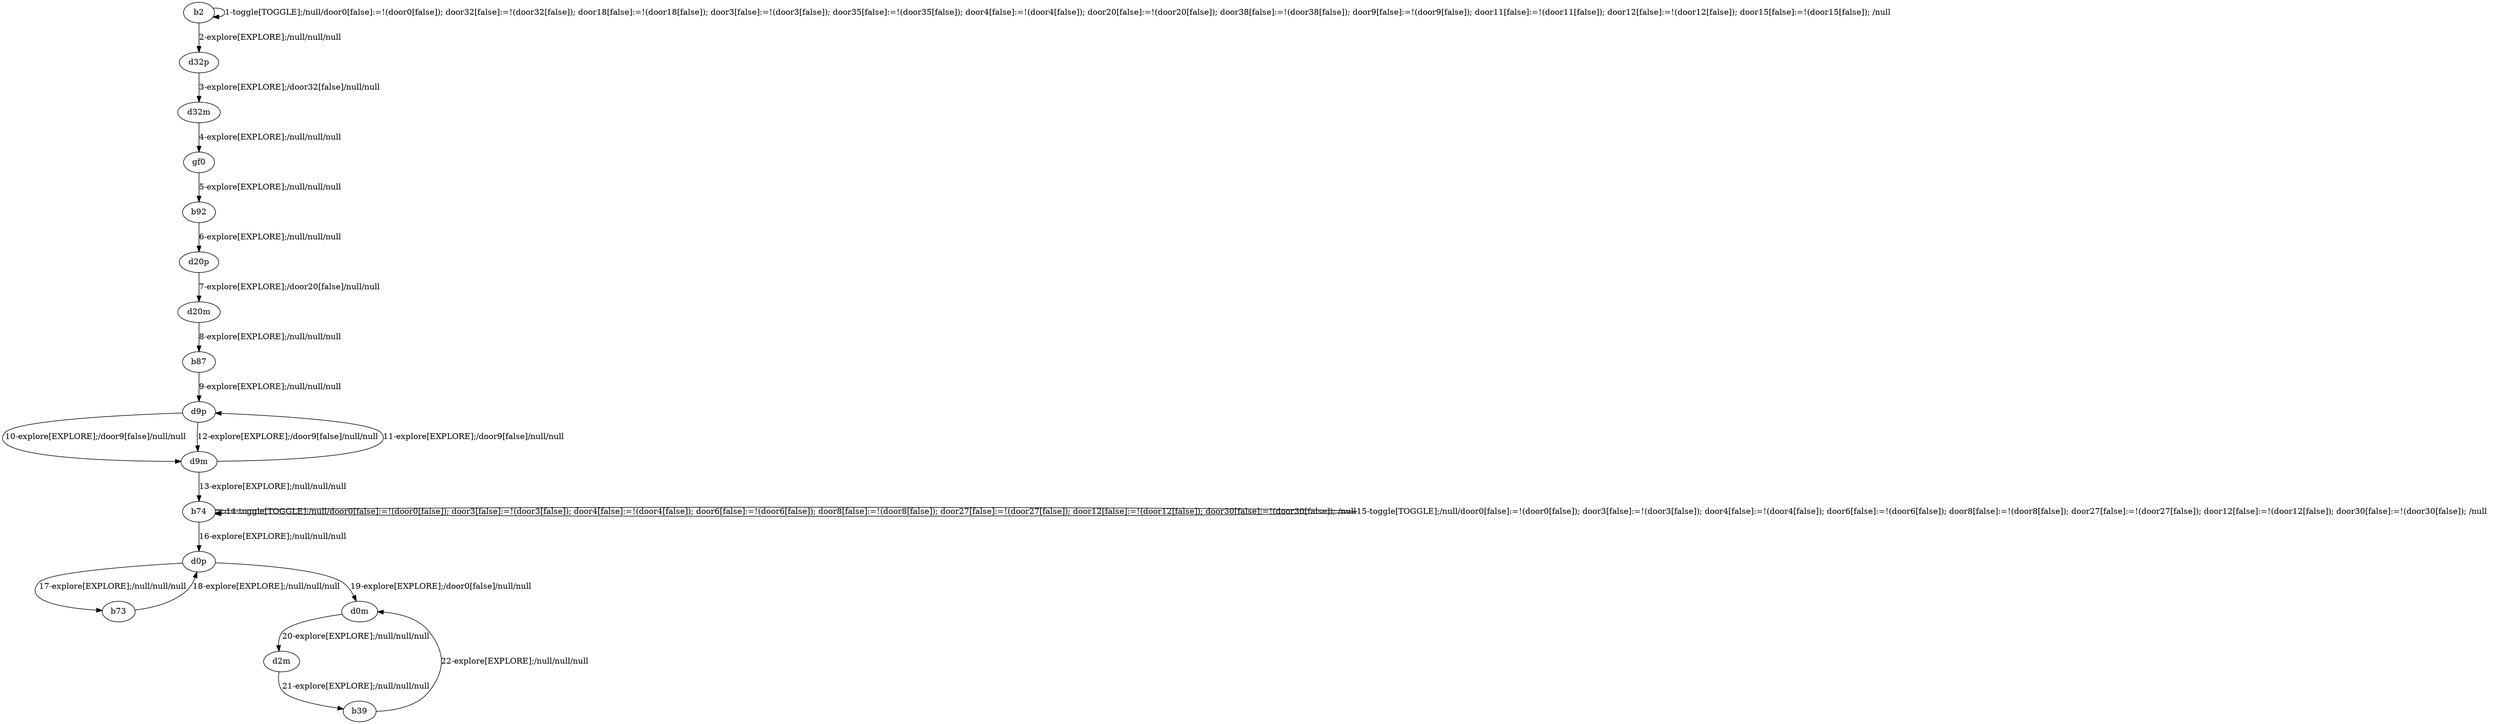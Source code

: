 # Total number of goals covered by this test: 1
# b39 --> d0m

digraph g {
"b2" -> "b2" [label = "1-toggle[TOGGLE];/null/door0[false]:=!(door0[false]); door32[false]:=!(door32[false]); door18[false]:=!(door18[false]); door3[false]:=!(door3[false]); door35[false]:=!(door35[false]); door4[false]:=!(door4[false]); door20[false]:=!(door20[false]); door38[false]:=!(door38[false]); door9[false]:=!(door9[false]); door11[false]:=!(door11[false]); door12[false]:=!(door12[false]); door15[false]:=!(door15[false]); /null"];
"b2" -> "d32p" [label = "2-explore[EXPLORE];/null/null/null"];
"d32p" -> "d32m" [label = "3-explore[EXPLORE];/door32[false]/null/null"];
"d32m" -> "gf0" [label = "4-explore[EXPLORE];/null/null/null"];
"gf0" -> "b92" [label = "5-explore[EXPLORE];/null/null/null"];
"b92" -> "d20p" [label = "6-explore[EXPLORE];/null/null/null"];
"d20p" -> "d20m" [label = "7-explore[EXPLORE];/door20[false]/null/null"];
"d20m" -> "b87" [label = "8-explore[EXPLORE];/null/null/null"];
"b87" -> "d9p" [label = "9-explore[EXPLORE];/null/null/null"];
"d9p" -> "d9m" [label = "10-explore[EXPLORE];/door9[false]/null/null"];
"d9m" -> "d9p" [label = "11-explore[EXPLORE];/door9[false]/null/null"];
"d9p" -> "d9m" [label = "12-explore[EXPLORE];/door9[false]/null/null"];
"d9m" -> "b74" [label = "13-explore[EXPLORE];/null/null/null"];
"b74" -> "b74" [label = "14-toggle[TOGGLE];/null/door0[false]:=!(door0[false]); door3[false]:=!(door3[false]); door4[false]:=!(door4[false]); door6[false]:=!(door6[false]); door8[false]:=!(door8[false]); door27[false]:=!(door27[false]); door12[false]:=!(door12[false]); door30[false]:=!(door30[false]); /null"];
"b74" -> "b74" [label = "15-toggle[TOGGLE];/null/door0[false]:=!(door0[false]); door3[false]:=!(door3[false]); door4[false]:=!(door4[false]); door6[false]:=!(door6[false]); door8[false]:=!(door8[false]); door27[false]:=!(door27[false]); door12[false]:=!(door12[false]); door30[false]:=!(door30[false]); /null"];
"b74" -> "d0p" [label = "16-explore[EXPLORE];/null/null/null"];
"d0p" -> "b73" [label = "17-explore[EXPLORE];/null/null/null"];
"b73" -> "d0p" [label = "18-explore[EXPLORE];/null/null/null"];
"d0p" -> "d0m" [label = "19-explore[EXPLORE];/door0[false]/null/null"];
"d0m" -> "d2m" [label = "20-explore[EXPLORE];/null/null/null"];
"d2m" -> "b39" [label = "21-explore[EXPLORE];/null/null/null"];
"b39" -> "d0m" [label = "22-explore[EXPLORE];/null/null/null"];
}